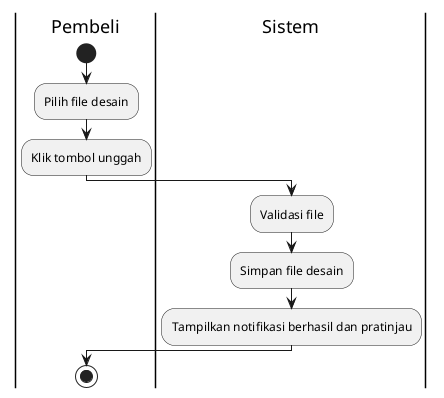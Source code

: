 @startuml
|Pembeli|
start
:Pilih file desain;
:Klik tombol unggah;
|Sistem|
:Validasi file;
:Simpan file desain;
:Tampilkan notifikasi berhasil dan pratinjau;
|Pembeli|
stop
@enduml